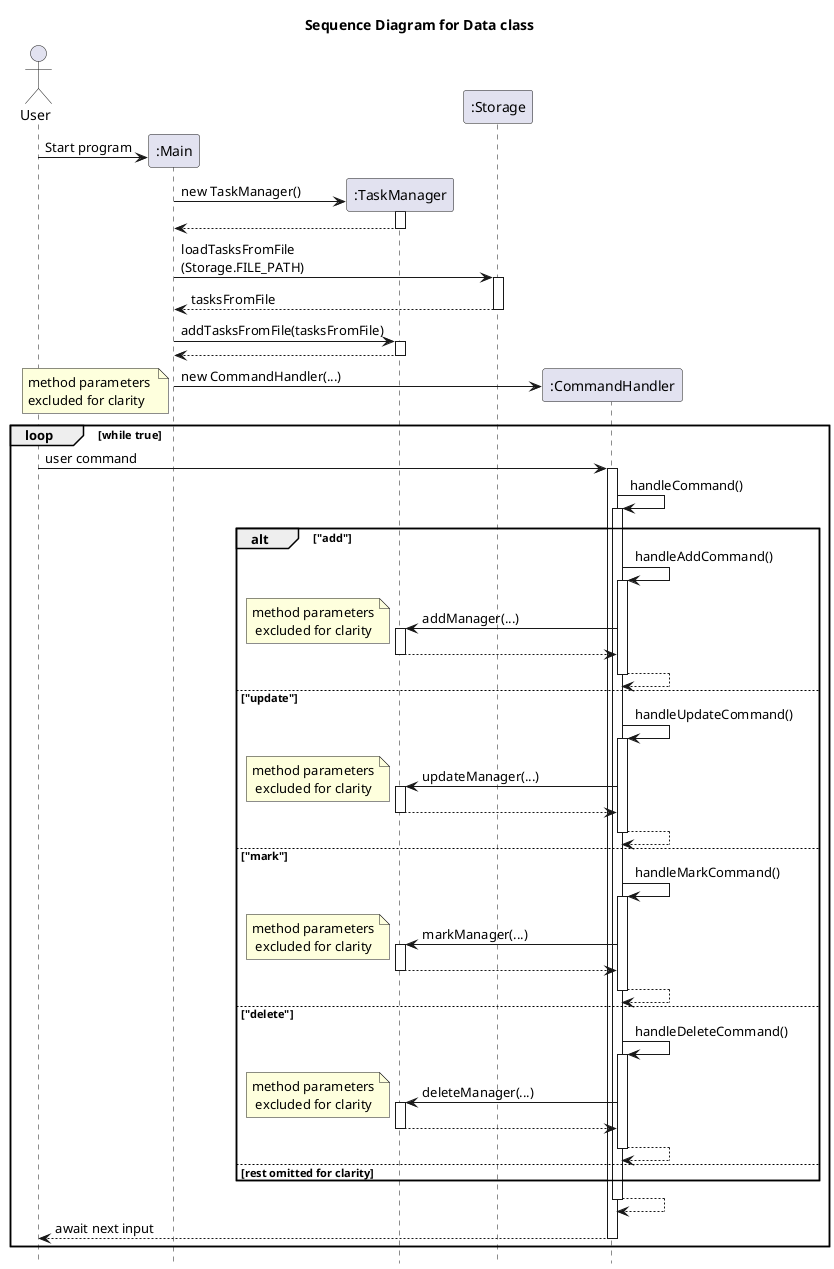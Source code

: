 @startuml
'https://plantuml.com/sequence-diagram

actor       User              as user
participant ":Main"           as Main
participant ":TaskManager"    as TM
participant ":Storage"        as storage
participant ":CommandHandler" as CH

hide footbox

title Sequence Diagram for Data class

user -> Main ** : Start program
Main -> TM ** : new TaskManager()
activate TM


TM --> Main --
Main -> storage ++ : loadTasksFromFile\n(Storage.FILE_PATH)
storage --> Main -- : tasksFromFile
Main -> TM ++ : addTasksFromFile(tasksFromFile)
TM --> Main --
Main -> CH ** : new CommandHandler(...)
note left: method parameters \nexcluded for clarity

loop while true
user -> CH ++ : user command
CH -> CH ++ : handleCommand()
    alt "add"
        CH -> CH ++ : handleAddCommand()
        CH -> TM ++ : addManager(...)
        note left: method parameters\n excluded for clarity
            return
        return
    else "update"
        CH -> CH ++ : handleUpdateCommand()
        CH -> TM ++ : updateManager(...)
        note left: method parameters\n excluded for clarity
            return
        return
    else "mark"
        CH -> CH ++ : handleMarkCommand()
        CH -> TM ++ : markManager(...)
        note left: method parameters\n excluded for clarity
            return
        return
    else "delete"
        CH -> CH ++ : handleDeleteCommand()
        CH -> TM ++ : deleteManager(...)
        note left: method parameters\n excluded for clarity
            return
        return
    else rest omitted for clarity
    end
    return
return await next input
end
@enduml
